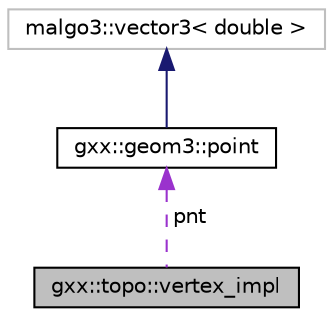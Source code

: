 digraph "gxx::topo::vertex_impl"
{
  edge [fontname="Helvetica",fontsize="10",labelfontname="Helvetica",labelfontsize="10"];
  node [fontname="Helvetica",fontsize="10",shape=record];
  Node1 [label="gxx::topo::vertex_impl",height=0.2,width=0.4,color="black", fillcolor="grey75", style="filled", fontcolor="black"];
  Node2 -> Node1 [dir="back",color="darkorchid3",fontsize="10",style="dashed",label=" pnt" ];
  Node2 [label="gxx::geom3::point",height=0.2,width=0.4,color="black", fillcolor="white", style="filled",URL="$classgxx_1_1geom3_1_1point.html"];
  Node3 -> Node2 [dir="back",color="midnightblue",fontsize="10",style="solid"];
  Node3 [label="malgo3::vector3\< double \>",height=0.2,width=0.4,color="grey75", fillcolor="white", style="filled"];
}
